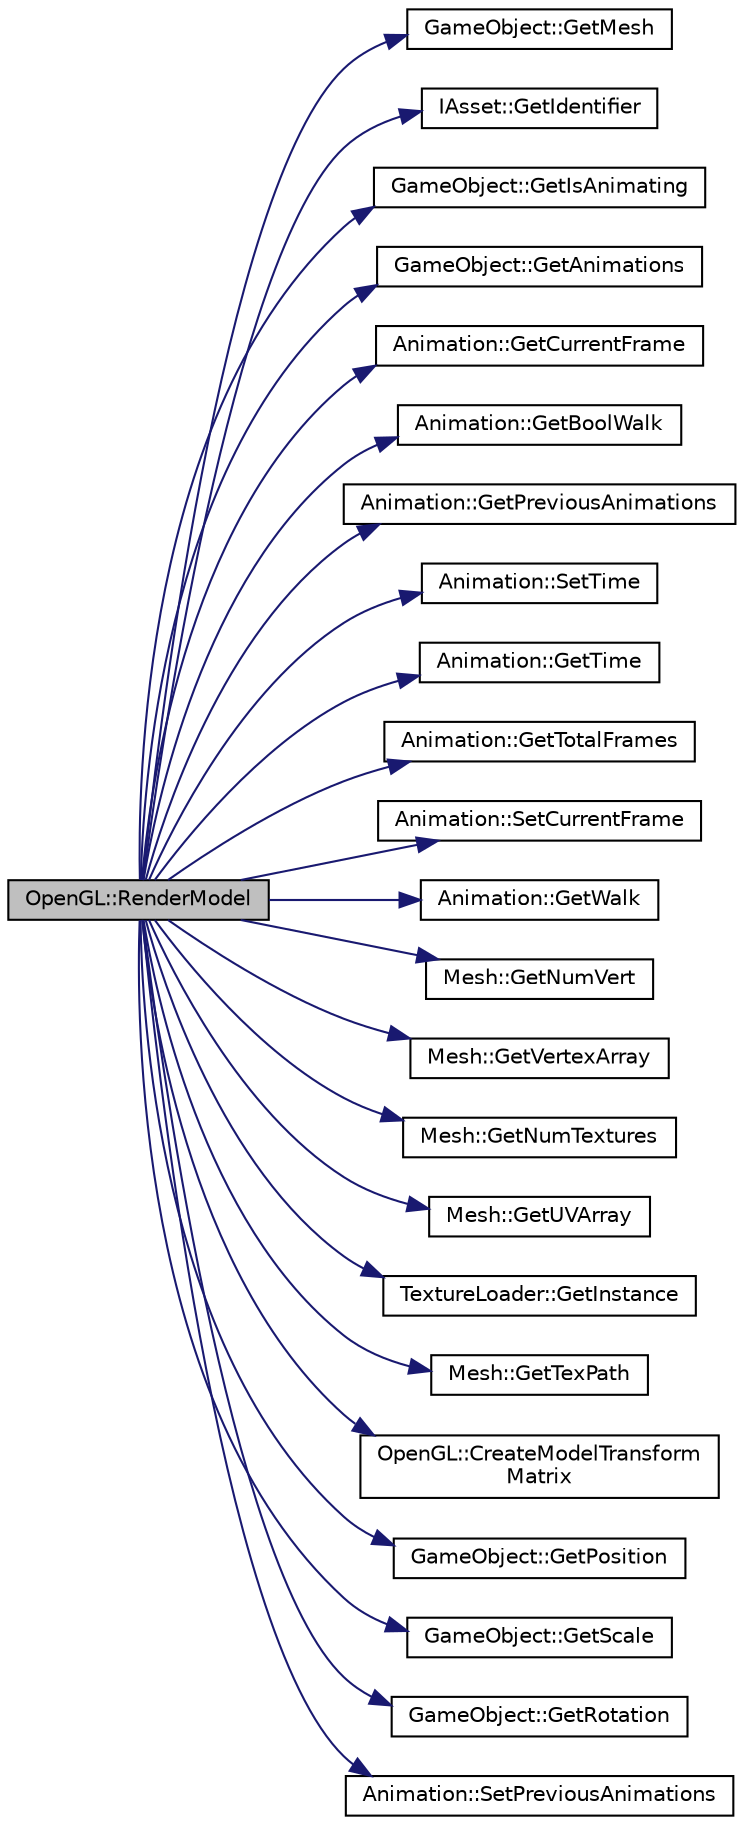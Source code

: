 digraph "OpenGL::RenderModel"
{
  edge [fontname="Helvetica",fontsize="10",labelfontname="Helvetica",labelfontsize="10"];
  node [fontname="Helvetica",fontsize="10",shape=record];
  rankdir="LR";
  Node1 [label="OpenGL::RenderModel",height=0.2,width=0.4,color="black", fillcolor="grey75", style="filled" fontcolor="black"];
  Node1 -> Node2 [color="midnightblue",fontsize="10",style="solid",fontname="Helvetica"];
  Node2 [label="GameObject::GetMesh",height=0.2,width=0.4,color="black", fillcolor="white", style="filled",URL="$class_game_object.html#a1864a04cc2a7deff301df47fcb7809c8",tooltip="returns the object mesh "];
  Node1 -> Node3 [color="midnightblue",fontsize="10",style="solid",fontname="Helvetica"];
  Node3 [label="IAsset::GetIdentifier",height=0.2,width=0.4,color="black", fillcolor="white", style="filled",URL="$class_i_asset.html#a64b11c5b8ff394c15b41b14780c63c42"];
  Node1 -> Node4 [color="midnightblue",fontsize="10",style="solid",fontname="Helvetica"];
  Node4 [label="GameObject::GetIsAnimating",height=0.2,width=0.4,color="black", fillcolor="white", style="filled",URL="$class_game_object.html#ade87b0e6c13b36479c7e78a9b317de77",tooltip="returns is animating boolean "];
  Node1 -> Node5 [color="midnightblue",fontsize="10",style="solid",fontname="Helvetica"];
  Node5 [label="GameObject::GetAnimations",height=0.2,width=0.4,color="black", fillcolor="white", style="filled",URL="$class_game_object.html#a6cbfab2e36afed036daa4f4fcc0e1cbf",tooltip="Gets the animations. "];
  Node1 -> Node6 [color="midnightblue",fontsize="10",style="solid",fontname="Helvetica"];
  Node6 [label="Animation::GetCurrentFrame",height=0.2,width=0.4,color="black", fillcolor="white", style="filled",URL="$class_animation.html#af83ac9868e12f12ec252e63bb20fec70",tooltip="Gets current frame. "];
  Node1 -> Node7 [color="midnightblue",fontsize="10",style="solid",fontname="Helvetica"];
  Node7 [label="Animation::GetBoolWalk",height=0.2,width=0.4,color="black", fillcolor="white", style="filled",URL="$class_animation.html#a34a29cf96b1f1df926d83485330815e2",tooltip="checks if walk animation is available. "];
  Node1 -> Node8 [color="midnightblue",fontsize="10",style="solid",fontname="Helvetica"];
  Node8 [label="Animation::GetPreviousAnimations",height=0.2,width=0.4,color="black", fillcolor="white", style="filled",URL="$class_animation.html#a362162a29ed706313015da39b8c0f749",tooltip="Checks if it has been previously animating. "];
  Node1 -> Node9 [color="midnightblue",fontsize="10",style="solid",fontname="Helvetica"];
  Node9 [label="Animation::SetTime",height=0.2,width=0.4,color="black", fillcolor="white", style="filled",URL="$class_animation.html#a0bb919a381cd402e2cc2c96a1a489475"];
  Node1 -> Node10 [color="midnightblue",fontsize="10",style="solid",fontname="Helvetica"];
  Node10 [label="Animation::GetTime",height=0.2,width=0.4,color="black", fillcolor="white", style="filled",URL="$class_animation.html#a7a05746025e5370d744efcc484cc79aa",tooltip="Gets the time since last animation. "];
  Node1 -> Node11 [color="midnightblue",fontsize="10",style="solid",fontname="Helvetica"];
  Node11 [label="Animation::GetTotalFrames",height=0.2,width=0.4,color="black", fillcolor="white", style="filled",URL="$class_animation.html#af40e57ec2ab2faade95177a8e5dad88a",tooltip="Gets total frames of animation. "];
  Node1 -> Node12 [color="midnightblue",fontsize="10",style="solid",fontname="Helvetica"];
  Node12 [label="Animation::SetCurrentFrame",height=0.2,width=0.4,color="black", fillcolor="white", style="filled",URL="$class_animation.html#ac82e4bb504e3ba32142b68e172ac110a",tooltip="Sets current frame. "];
  Node1 -> Node13 [color="midnightblue",fontsize="10",style="solid",fontname="Helvetica"];
  Node13 [label="Animation::GetWalk",height=0.2,width=0.4,color="black", fillcolor="white", style="filled",URL="$class_animation.html#a82ef56c23e44866cf609a76c7776c4fc",tooltip="Gets a walk. "];
  Node1 -> Node14 [color="midnightblue",fontsize="10",style="solid",fontname="Helvetica"];
  Node14 [label="Mesh::GetNumVert",height=0.2,width=0.4,color="black", fillcolor="white", style="filled",URL="$class_mesh.html#ae6ac5cb09c7b1201cd5fe1d715a36699",tooltip="Gets number vertical. "];
  Node1 -> Node15 [color="midnightblue",fontsize="10",style="solid",fontname="Helvetica"];
  Node15 [label="Mesh::GetVertexArray",height=0.2,width=0.4,color="black", fillcolor="white", style="filled",URL="$class_mesh.html#a25dc2df2b4ba9891f302f8ed62dde9a4",tooltip="Gets vertex array. "];
  Node1 -> Node16 [color="midnightblue",fontsize="10",style="solid",fontname="Helvetica"];
  Node16 [label="Mesh::GetNumTextures",height=0.2,width=0.4,color="black", fillcolor="white", style="filled",URL="$class_mesh.html#a20058f3045f5198bd96ac526d38d85ff",tooltip="Gets number textures. "];
  Node1 -> Node17 [color="midnightblue",fontsize="10",style="solid",fontname="Helvetica"];
  Node17 [label="Mesh::GetUVArray",height=0.2,width=0.4,color="black", fillcolor="white", style="filled",URL="$class_mesh.html#aefeac4c8893ef3244ad0b96a84cfb693",tooltip="Gets uv array. "];
  Node1 -> Node18 [color="midnightblue",fontsize="10",style="solid",fontname="Helvetica"];
  Node18 [label="TextureLoader::GetInstance",height=0.2,width=0.4,color="black", fillcolor="white", style="filled",URL="$class_texture_loader.html#ab472253d24f84a5303b8687ca07a3304",tooltip="Gets the instance. "];
  Node1 -> Node19 [color="midnightblue",fontsize="10",style="solid",fontname="Helvetica"];
  Node19 [label="Mesh::GetTexPath",height=0.2,width=0.4,color="black", fillcolor="white", style="filled",URL="$class_mesh.html#a08c2b11a1d8567d25b491219e046efb0",tooltip="Gets tex path. "];
  Node1 -> Node20 [color="midnightblue",fontsize="10",style="solid",fontname="Helvetica"];
  Node20 [label="OpenGL::CreateModelTransform\lMatrix",height=0.2,width=0.4,color="black", fillcolor="white", style="filled",URL="$class_open_g_l.html#a042506b4cced2eb58cfb947e3023a676",tooltip="Creates model transform matrix. "];
  Node1 -> Node21 [color="midnightblue",fontsize="10",style="solid",fontname="Helvetica"];
  Node21 [label="GameObject::GetPosition",height=0.2,width=0.4,color="black", fillcolor="white", style="filled",URL="$class_game_object.html#a345efa82c1b4d5f41100f267ee859dae",tooltip="returns position of object "];
  Node1 -> Node22 [color="midnightblue",fontsize="10",style="solid",fontname="Helvetica"];
  Node22 [label="GameObject::GetScale",height=0.2,width=0.4,color="black", fillcolor="white", style="filled",URL="$class_game_object.html#aac0681f3ee0d74b8d295df8fc53aeb52",tooltip="returns scale of object "];
  Node1 -> Node23 [color="midnightblue",fontsize="10",style="solid",fontname="Helvetica"];
  Node23 [label="GameObject::GetRotation",height=0.2,width=0.4,color="black", fillcolor="white", style="filled",URL="$class_game_object.html#ac37ee5e22d3f9a0dc1ddb3ad8f5aea0e",tooltip="returns rotation of object "];
  Node1 -> Node24 [color="midnightblue",fontsize="10",style="solid",fontname="Helvetica"];
  Node24 [label="Animation::SetPreviousAnimations",height=0.2,width=0.4,color="black", fillcolor="white", style="filled",URL="$class_animation.html#a723dd968e2ab4134f3b64fe7b0b76744",tooltip="Sets previous animations. "];
}
